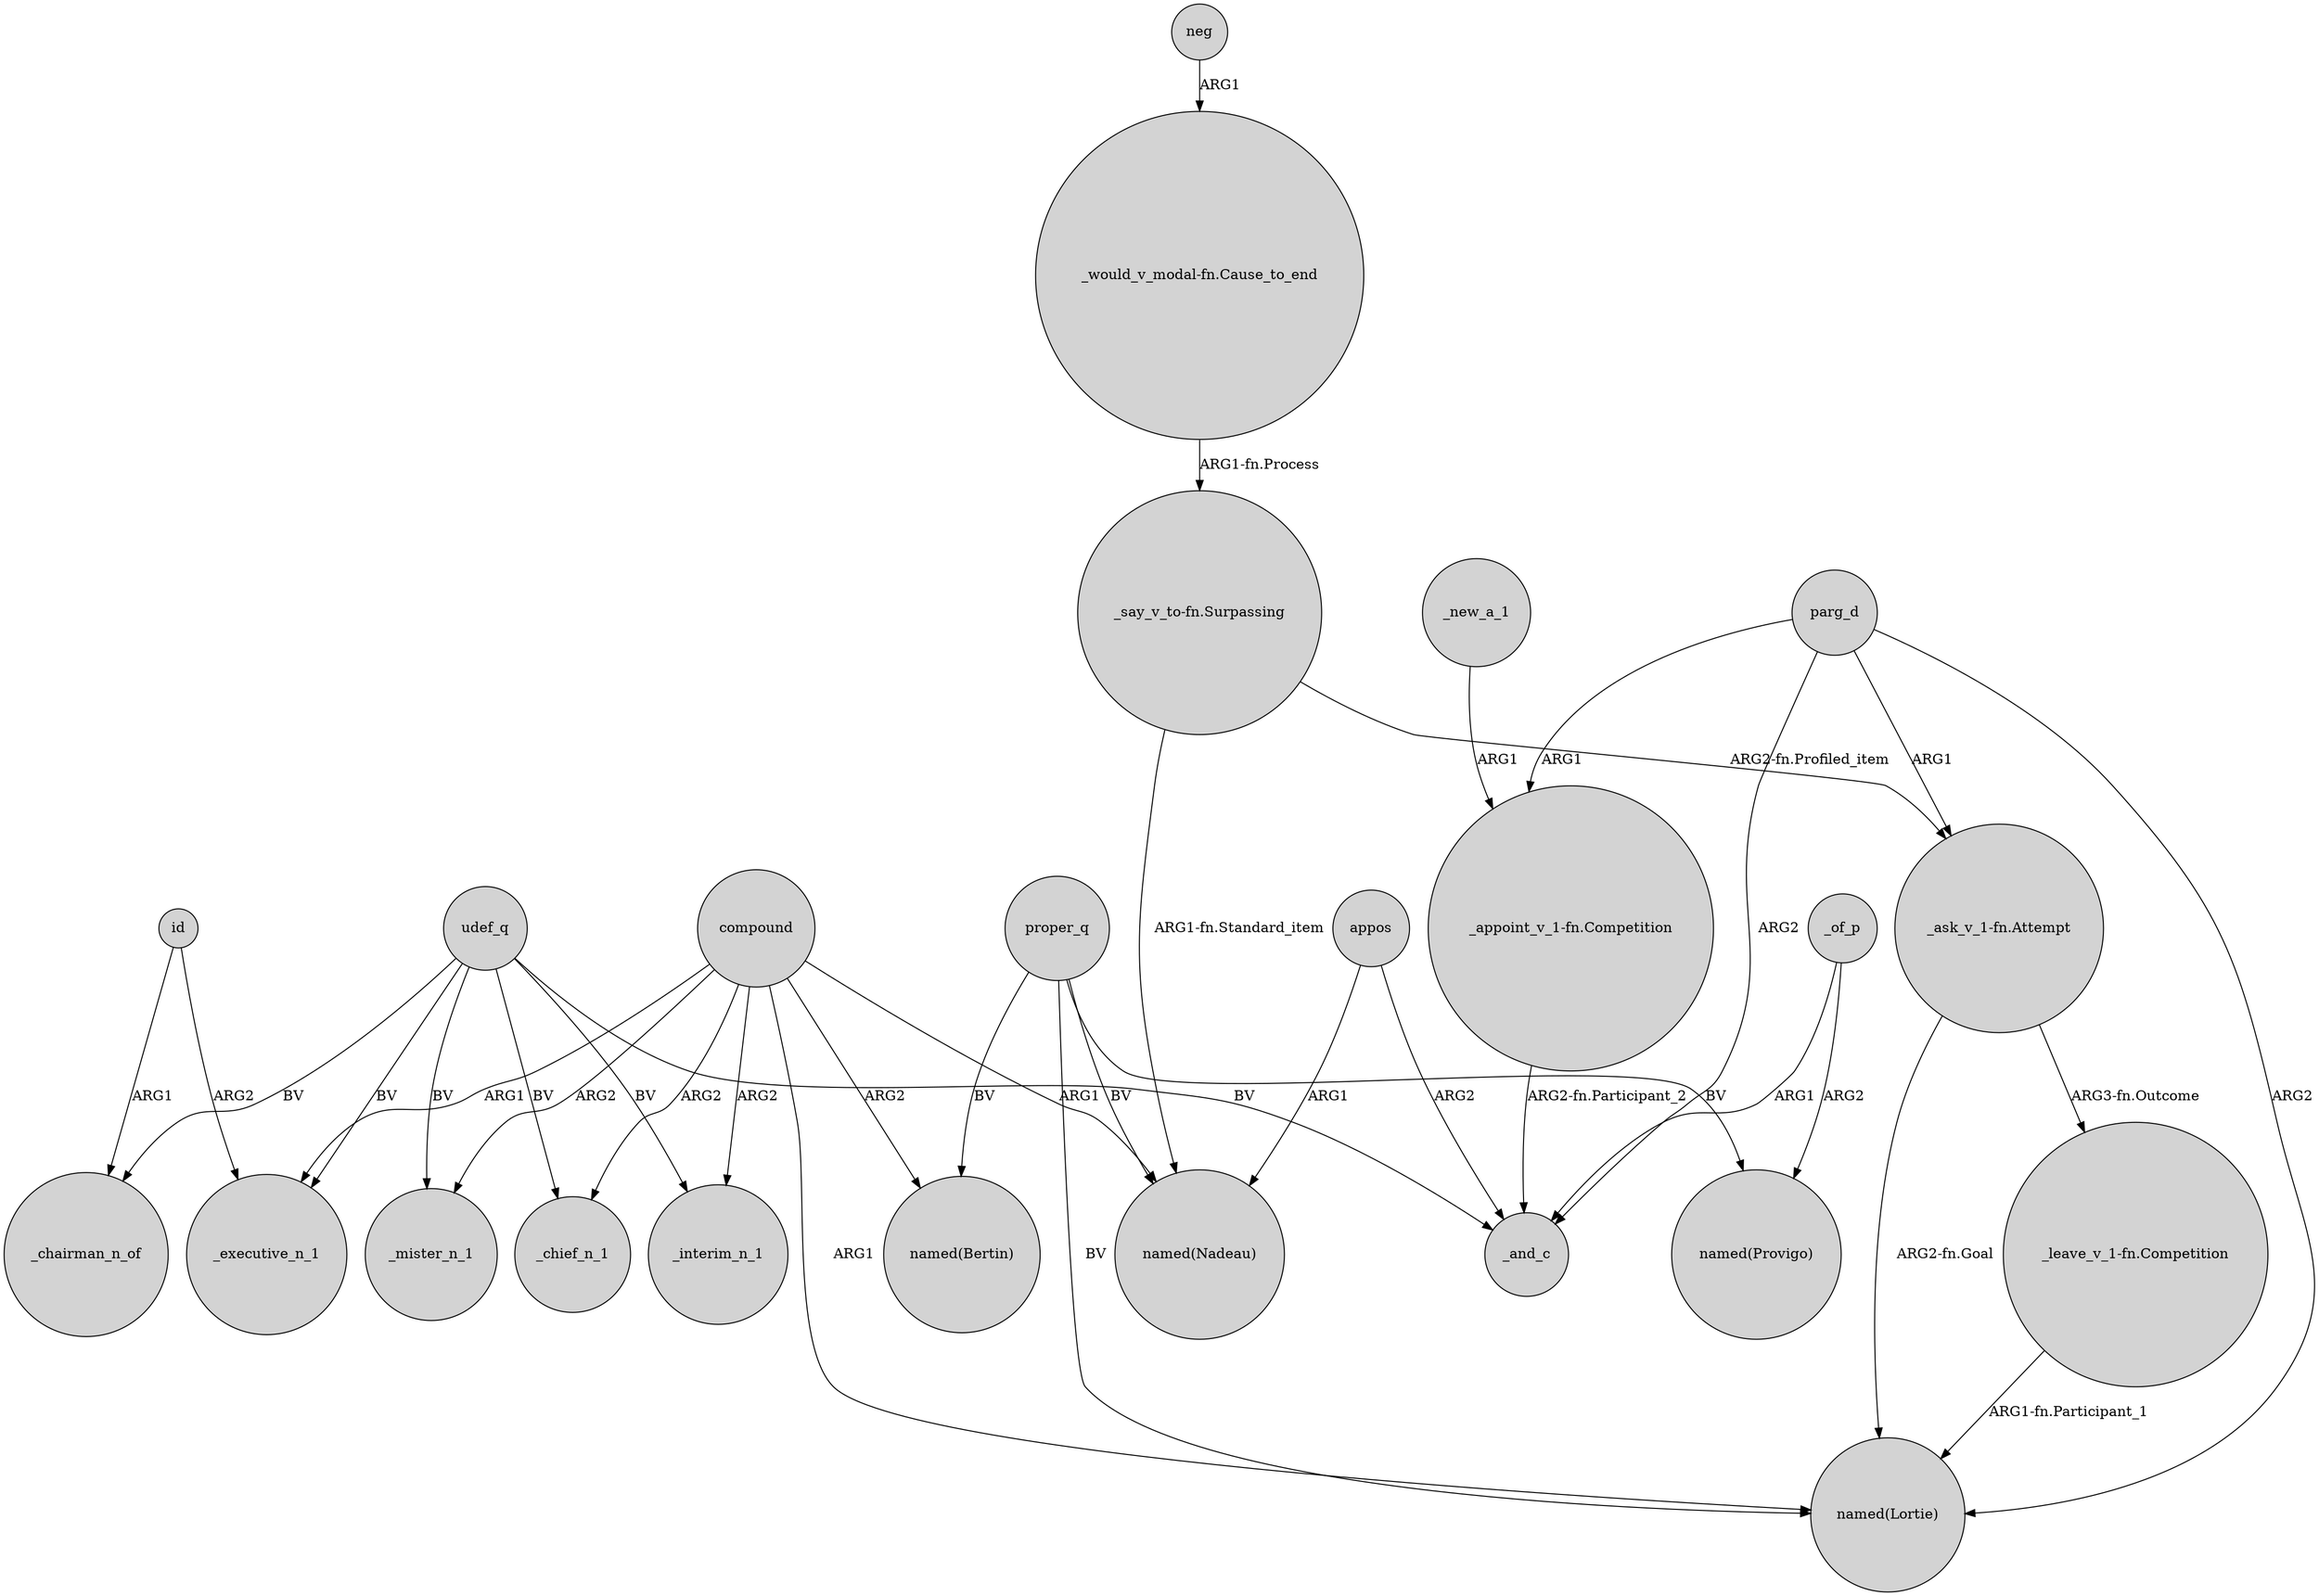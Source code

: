 digraph {
	node [shape=circle style=filled]
	id -> _chairman_n_of [label=ARG1]
	proper_q -> "named(Bertin)" [label=BV]
	"_say_v_to-fn.Surpassing" -> "_ask_v_1-fn.Attempt" [label="ARG2-fn.Profiled_item"]
	compound -> _mister_n_1 [label=ARG2]
	compound -> _chief_n_1 [label=ARG2]
	appos -> _and_c [label=ARG2]
	compound -> "named(Nadeau)" [label=ARG1]
	udef_q -> _chairman_n_of [label=BV]
	parg_d -> "_ask_v_1-fn.Attempt" [label=ARG1]
	id -> _executive_n_1 [label=ARG2]
	udef_q -> _chief_n_1 [label=BV]
	"_ask_v_1-fn.Attempt" -> "_leave_v_1-fn.Competition" [label="ARG3-fn.Outcome"]
	"_ask_v_1-fn.Attempt" -> "named(Lortie)" [label="ARG2-fn.Goal"]
	proper_q -> "named(Lortie)" [label=BV]
	compound -> "named(Lortie)" [label=ARG1]
	"_appoint_v_1-fn.Competition" -> _and_c [label="ARG2-fn.Participant_2"]
	appos -> "named(Nadeau)" [label=ARG1]
	udef_q -> _and_c [label=BV]
	udef_q -> _mister_n_1 [label=BV]
	_of_p -> _and_c [label=ARG1]
	udef_q -> _executive_n_1 [label=BV]
	parg_d -> "_appoint_v_1-fn.Competition" [label=ARG1]
	_new_a_1 -> "_appoint_v_1-fn.Competition" [label=ARG1]
	proper_q -> "named(Provigo)" [label=BV]
	compound -> _executive_n_1 [label=ARG1]
	compound -> _interim_n_1 [label=ARG2]
	parg_d -> _and_c [label=ARG2]
	"_would_v_modal-fn.Cause_to_end" -> "_say_v_to-fn.Surpassing" [label="ARG1-fn.Process"]
	"_leave_v_1-fn.Competition" -> "named(Lortie)" [label="ARG1-fn.Participant_1"]
	udef_q -> _interim_n_1 [label=BV]
	parg_d -> "named(Lortie)" [label=ARG2]
	proper_q -> "named(Nadeau)" [label=BV]
	neg -> "_would_v_modal-fn.Cause_to_end" [label=ARG1]
	"_say_v_to-fn.Surpassing" -> "named(Nadeau)" [label="ARG1-fn.Standard_item"]
	_of_p -> "named(Provigo)" [label=ARG2]
	compound -> "named(Bertin)" [label=ARG2]
}
